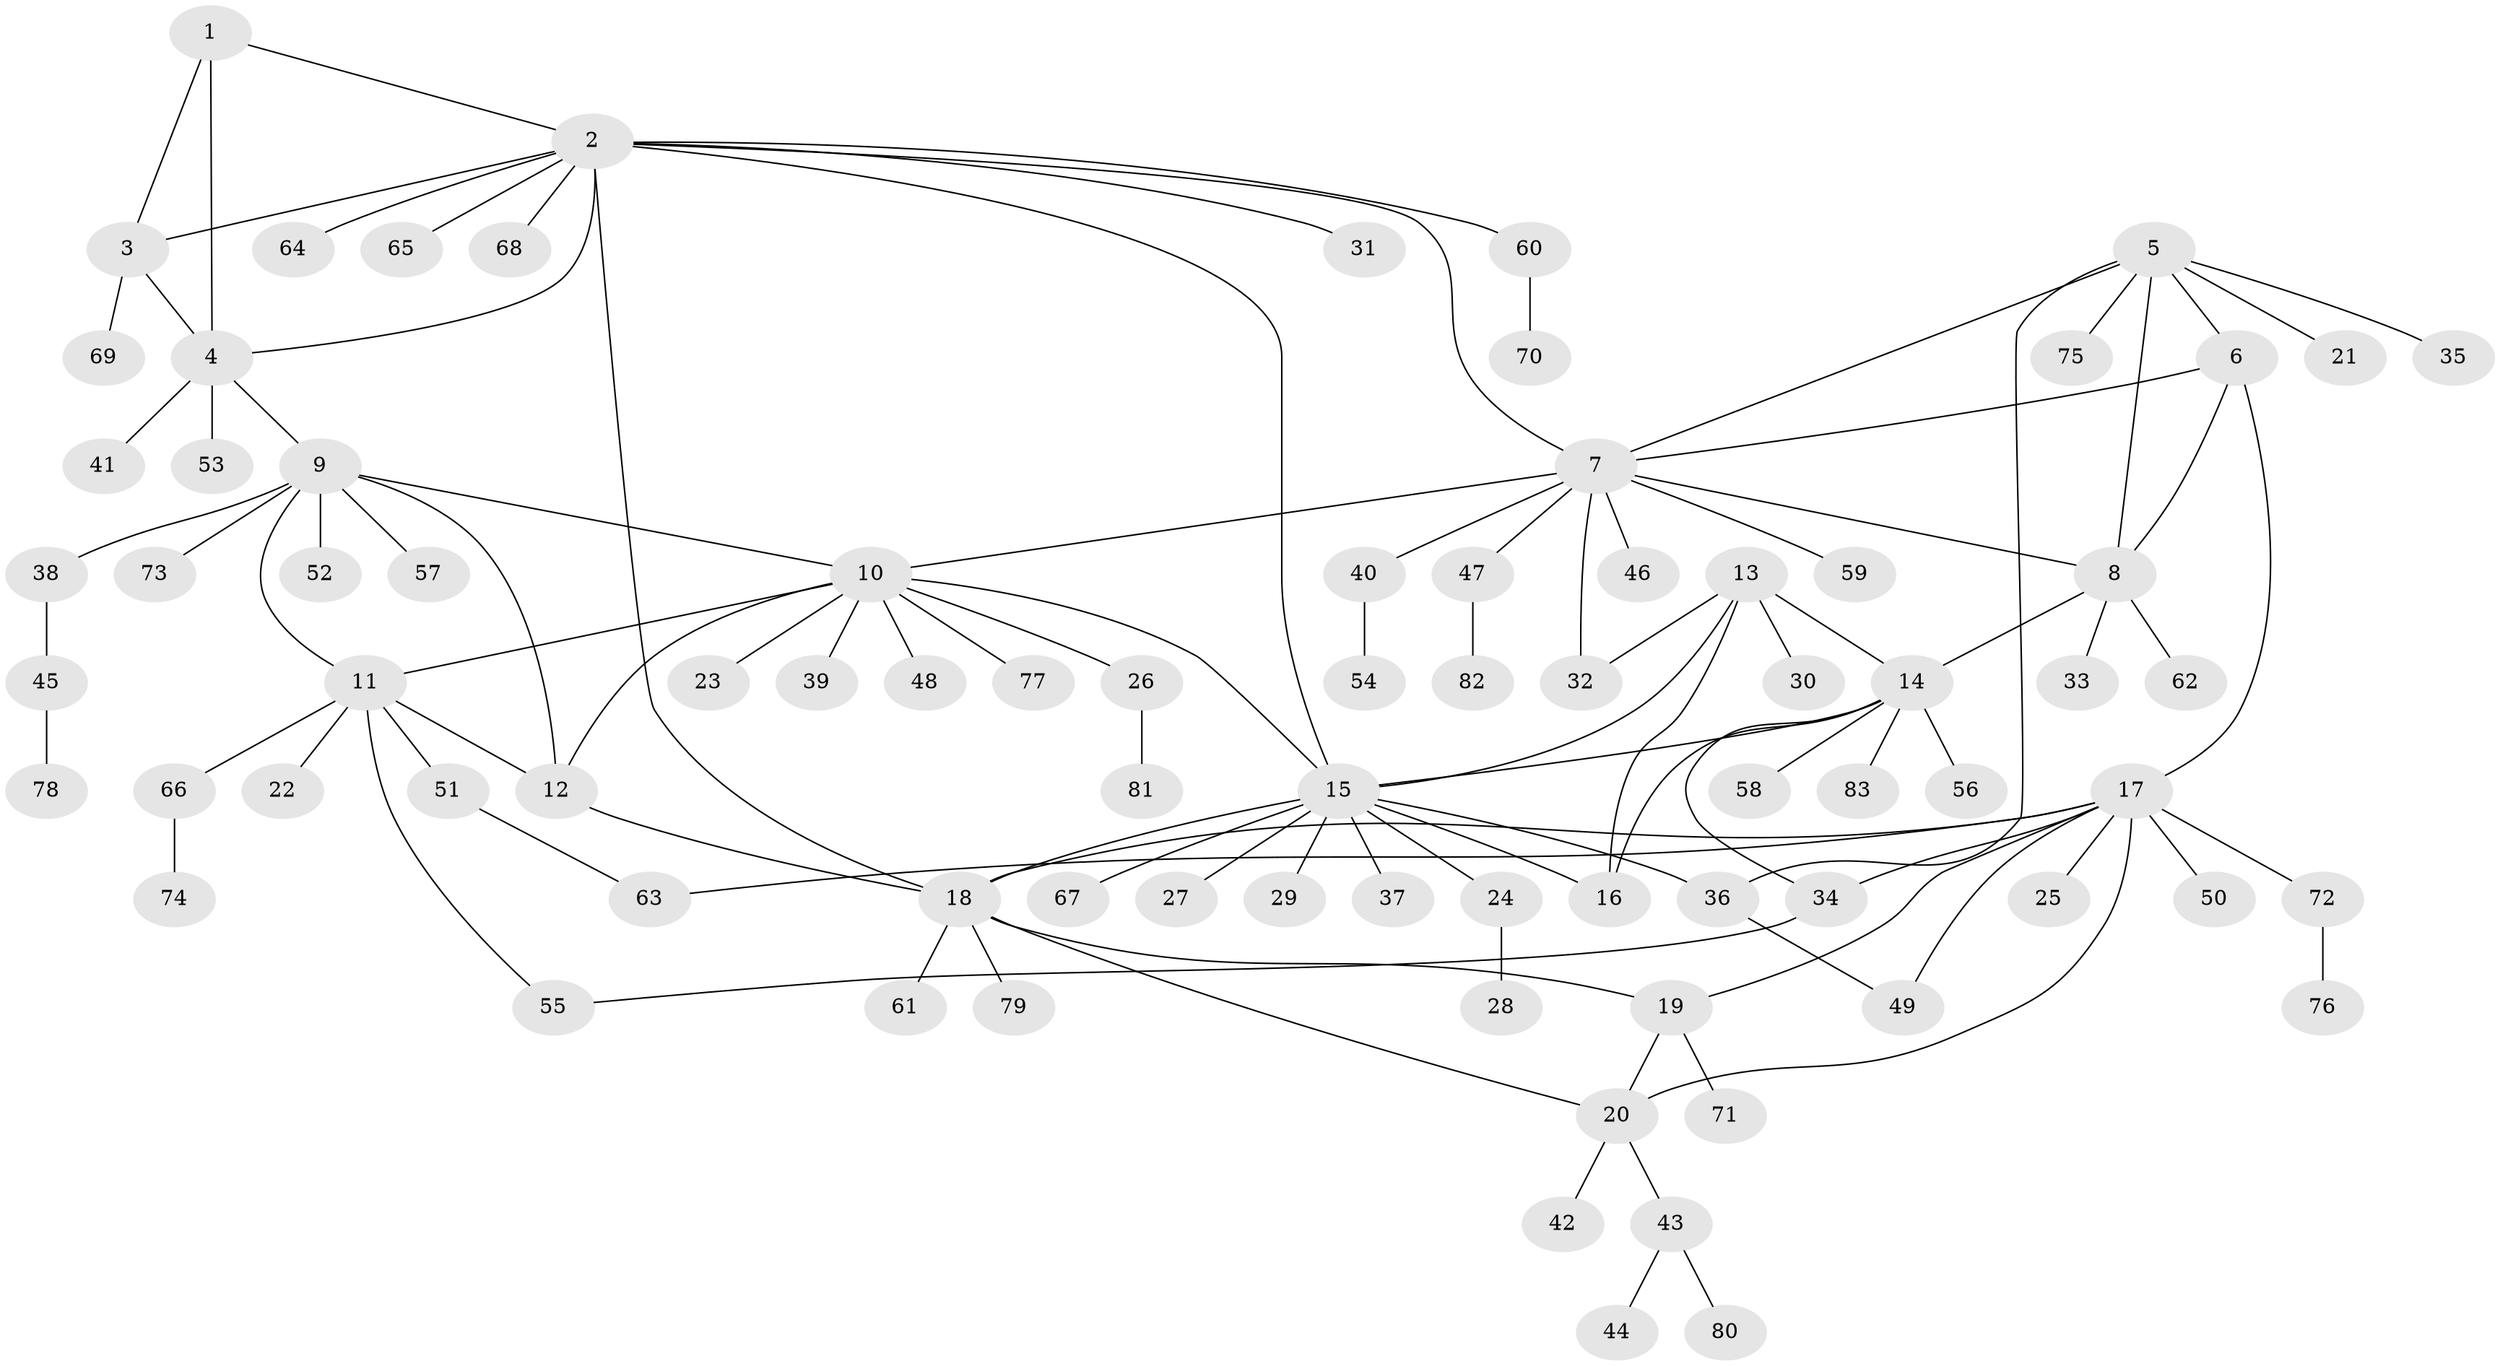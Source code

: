 // Generated by graph-tools (version 1.1) at 2025/11/02/27/25 16:11:29]
// undirected, 83 vertices, 109 edges
graph export_dot {
graph [start="1"]
  node [color=gray90,style=filled];
  1;
  2;
  3;
  4;
  5;
  6;
  7;
  8;
  9;
  10;
  11;
  12;
  13;
  14;
  15;
  16;
  17;
  18;
  19;
  20;
  21;
  22;
  23;
  24;
  25;
  26;
  27;
  28;
  29;
  30;
  31;
  32;
  33;
  34;
  35;
  36;
  37;
  38;
  39;
  40;
  41;
  42;
  43;
  44;
  45;
  46;
  47;
  48;
  49;
  50;
  51;
  52;
  53;
  54;
  55;
  56;
  57;
  58;
  59;
  60;
  61;
  62;
  63;
  64;
  65;
  66;
  67;
  68;
  69;
  70;
  71;
  72;
  73;
  74;
  75;
  76;
  77;
  78;
  79;
  80;
  81;
  82;
  83;
  1 -- 2;
  1 -- 3;
  1 -- 4;
  2 -- 3;
  2 -- 4;
  2 -- 7;
  2 -- 15;
  2 -- 18;
  2 -- 31;
  2 -- 60;
  2 -- 64;
  2 -- 65;
  2 -- 68;
  3 -- 4;
  3 -- 69;
  4 -- 9;
  4 -- 41;
  4 -- 53;
  5 -- 6;
  5 -- 7;
  5 -- 8;
  5 -- 21;
  5 -- 35;
  5 -- 36;
  5 -- 75;
  6 -- 7;
  6 -- 8;
  6 -- 17;
  7 -- 8;
  7 -- 10;
  7 -- 32;
  7 -- 40;
  7 -- 46;
  7 -- 47;
  7 -- 59;
  8 -- 14;
  8 -- 33;
  8 -- 62;
  9 -- 10;
  9 -- 11;
  9 -- 12;
  9 -- 38;
  9 -- 52;
  9 -- 57;
  9 -- 73;
  10 -- 11;
  10 -- 12;
  10 -- 15;
  10 -- 23;
  10 -- 26;
  10 -- 39;
  10 -- 48;
  10 -- 77;
  11 -- 12;
  11 -- 22;
  11 -- 51;
  11 -- 55;
  11 -- 66;
  12 -- 18;
  13 -- 14;
  13 -- 15;
  13 -- 16;
  13 -- 30;
  13 -- 32;
  14 -- 15;
  14 -- 16;
  14 -- 34;
  14 -- 56;
  14 -- 58;
  14 -- 83;
  15 -- 16;
  15 -- 18;
  15 -- 24;
  15 -- 27;
  15 -- 29;
  15 -- 36;
  15 -- 37;
  15 -- 67;
  17 -- 18;
  17 -- 19;
  17 -- 20;
  17 -- 25;
  17 -- 34;
  17 -- 49;
  17 -- 50;
  17 -- 63;
  17 -- 72;
  18 -- 19;
  18 -- 20;
  18 -- 61;
  18 -- 79;
  19 -- 20;
  19 -- 71;
  20 -- 42;
  20 -- 43;
  24 -- 28;
  26 -- 81;
  34 -- 55;
  36 -- 49;
  38 -- 45;
  40 -- 54;
  43 -- 44;
  43 -- 80;
  45 -- 78;
  47 -- 82;
  51 -- 63;
  60 -- 70;
  66 -- 74;
  72 -- 76;
}
